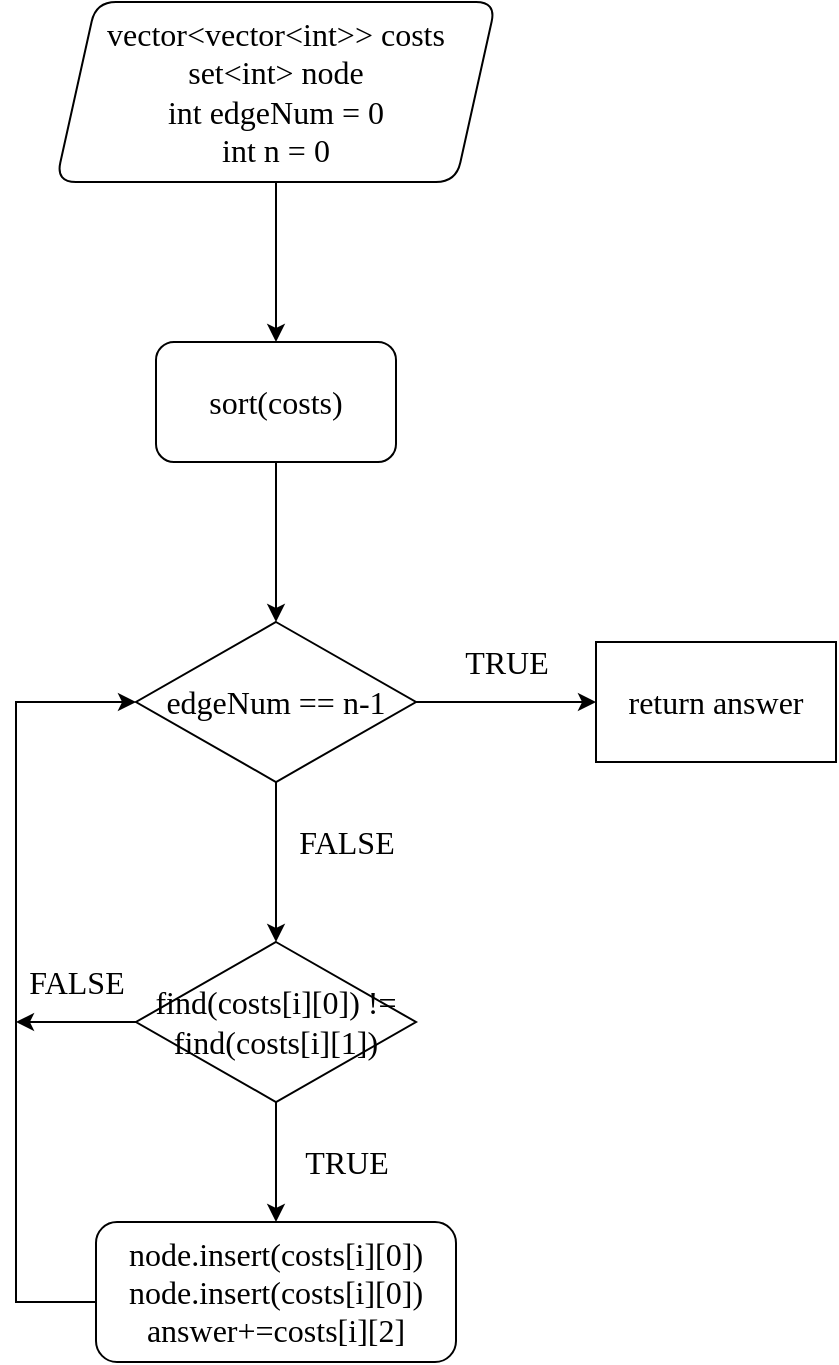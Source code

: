 <mxfile version="14.1.2" type="device"><diagram id="yt1-VQKTWirAjoxwB5p5" name="Page-1"><mxGraphModel dx="1515" dy="762" grid="1" gridSize="10" guides="1" tooltips="1" connect="1" arrows="1" fold="1" page="1" pageScale="1" pageWidth="827" pageHeight="1169" math="0" shadow="0"><root><mxCell id="0"/><mxCell id="1" parent="0"/><mxCell id="hlA4lGnW8O8fj1dv0Npj-7" value="" style="edgeStyle=orthogonalEdgeStyle;rounded=0;orthogonalLoop=1;jettySize=auto;html=1;fontFamily=a고딕12;fontSize=16;" edge="1" parent="1" source="hlA4lGnW8O8fj1dv0Npj-4" target="hlA4lGnW8O8fj1dv0Npj-6"><mxGeometry relative="1" as="geometry"/></mxCell><mxCell id="hlA4lGnW8O8fj1dv0Npj-4" value="&lt;span style=&quot;font-size: 16px;&quot;&gt;vector&amp;lt;vector&amp;lt;int&amp;gt;&amp;gt; costs&lt;br style=&quot;font-size: 16px;&quot;&gt;&lt;/span&gt;set&amp;lt;int&amp;gt; node&lt;br style=&quot;font-size: 16px;&quot;&gt;int edgeNum = 0&lt;br style=&quot;font-size: 16px;&quot;&gt;int n = 0" style="shape=parallelogram;perimeter=parallelogramPerimeter;whiteSpace=wrap;html=1;fixedSize=1;rounded=1;fontFamily=a고딕12;fontSize=16;" vertex="1" parent="1"><mxGeometry x="320" y="140" width="220" height="90" as="geometry"/></mxCell><mxCell id="hlA4lGnW8O8fj1dv0Npj-9" value="" style="edgeStyle=orthogonalEdgeStyle;rounded=0;orthogonalLoop=1;jettySize=auto;html=1;fontFamily=a고딕12;fontSize=16;" edge="1" parent="1" source="hlA4lGnW8O8fj1dv0Npj-6"><mxGeometry relative="1" as="geometry"><mxPoint x="430" y="450" as="targetPoint"/></mxGeometry></mxCell><mxCell id="hlA4lGnW8O8fj1dv0Npj-6" value="sort(costs)" style="whiteSpace=wrap;html=1;rounded=1;fontFamily=a고딕12;fontSize=16;" vertex="1" parent="1"><mxGeometry x="370" y="310" width="120" height="60" as="geometry"/></mxCell><mxCell id="hlA4lGnW8O8fj1dv0Npj-21" value="" style="edgeStyle=orthogonalEdgeStyle;rounded=0;orthogonalLoop=1;jettySize=auto;html=1;fontFamily=a고딕12;fontSize=16;" edge="1" parent="1" source="hlA4lGnW8O8fj1dv0Npj-10" target="hlA4lGnW8O8fj1dv0Npj-20"><mxGeometry relative="1" as="geometry"/></mxCell><mxCell id="hlA4lGnW8O8fj1dv0Npj-24" style="edgeStyle=orthogonalEdgeStyle;rounded=0;orthogonalLoop=1;jettySize=auto;html=1;entryX=0.5;entryY=0;entryDx=0;entryDy=0;fontFamily=a고딕12;fontSize=16;" edge="1" parent="1" source="hlA4lGnW8O8fj1dv0Npj-10"><mxGeometry relative="1" as="geometry"><mxPoint x="430" y="610" as="targetPoint"/></mxGeometry></mxCell><mxCell id="hlA4lGnW8O8fj1dv0Npj-10" value="edgeNum == n-1" style="rhombus;whiteSpace=wrap;html=1;fontFamily=a고딕12;fontSize=16;" vertex="1" parent="1"><mxGeometry x="360" y="450" width="140" height="80" as="geometry"/></mxCell><mxCell id="hlA4lGnW8O8fj1dv0Npj-29" style="edgeStyle=orthogonalEdgeStyle;rounded=0;orthogonalLoop=1;jettySize=auto;html=1;entryX=0;entryY=0.5;entryDx=0;entryDy=0;fontFamily=a고딕12;fontSize=16;" edge="1" parent="1" source="hlA4lGnW8O8fj1dv0Npj-17" target="hlA4lGnW8O8fj1dv0Npj-10"><mxGeometry relative="1" as="geometry"><Array as="points"><mxPoint x="300" y="790"/><mxPoint x="300" y="490"/></Array></mxGeometry></mxCell><mxCell id="hlA4lGnW8O8fj1dv0Npj-17" value="node.insert(costs[i][0])&lt;br style=&quot;font-size: 16px;&quot;&gt;node.insert(costs[i][0])&lt;br style=&quot;font-size: 16px;&quot;&gt;answer+=costs[i][2]" style="rounded=1;whiteSpace=wrap;html=1;fontFamily=a고딕12;fontSize=16;" vertex="1" parent="1"><mxGeometry x="340" y="750" width="180" height="70" as="geometry"/></mxCell><mxCell id="hlA4lGnW8O8fj1dv0Npj-19" value="FALSE" style="text;html=1;align=center;verticalAlign=middle;resizable=0;points=[];autosize=1;fontFamily=a고딕12;fontSize=16;" vertex="1" parent="1"><mxGeometry x="435" y="550" width="60" height="20" as="geometry"/></mxCell><mxCell id="hlA4lGnW8O8fj1dv0Npj-20" value="return answer" style="whiteSpace=wrap;html=1;fontFamily=a고딕12;fontSize=16;" vertex="1" parent="1"><mxGeometry x="590" y="460" width="120" height="60" as="geometry"/></mxCell><mxCell id="hlA4lGnW8O8fj1dv0Npj-22" value="TRUE" style="text;html=1;align=center;verticalAlign=middle;resizable=0;points=[];autosize=1;fontFamily=a고딕12;fontSize=16;" vertex="1" parent="1"><mxGeometry x="520" y="460" width="50" height="20" as="geometry"/></mxCell><mxCell id="hlA4lGnW8O8fj1dv0Npj-26" value="TRUE" style="text;html=1;align=center;verticalAlign=middle;resizable=0;points=[];autosize=1;fontFamily=a고딕12;fontSize=16;" vertex="1" parent="1"><mxGeometry x="440" y="710" width="50" height="20" as="geometry"/></mxCell><mxCell id="hlA4lGnW8O8fj1dv0Npj-28" style="edgeStyle=orthogonalEdgeStyle;rounded=0;orthogonalLoop=1;jettySize=auto;html=1;entryX=0.5;entryY=0;entryDx=0;entryDy=0;fontFamily=a고딕12;fontSize=16;" edge="1" parent="1" source="hlA4lGnW8O8fj1dv0Npj-27" target="hlA4lGnW8O8fj1dv0Npj-17"><mxGeometry relative="1" as="geometry"/></mxCell><mxCell id="hlA4lGnW8O8fj1dv0Npj-31" style="edgeStyle=orthogonalEdgeStyle;rounded=0;orthogonalLoop=1;jettySize=auto;html=1;fontFamily=a고딕12;fontSize=16;" edge="1" parent="1" source="hlA4lGnW8O8fj1dv0Npj-27"><mxGeometry relative="1" as="geometry"><mxPoint x="300" y="650" as="targetPoint"/></mxGeometry></mxCell><mxCell id="hlA4lGnW8O8fj1dv0Npj-27" value="find(costs[i][0]) !=&lt;br style=&quot;font-size: 16px;&quot;&gt;find(costs[i][1])" style="rhombus;whiteSpace=wrap;html=1;fontFamily=a고딕12;fontSize=16;" vertex="1" parent="1"><mxGeometry x="360" y="610" width="140" height="80" as="geometry"/></mxCell><mxCell id="hlA4lGnW8O8fj1dv0Npj-32" value="FALSE" style="text;html=1;align=center;verticalAlign=middle;resizable=0;points=[];autosize=1;fontFamily=a고딕12;fontSize=16;" vertex="1" parent="1"><mxGeometry x="300" y="620" width="60" height="20" as="geometry"/></mxCell></root></mxGraphModel></diagram></mxfile>